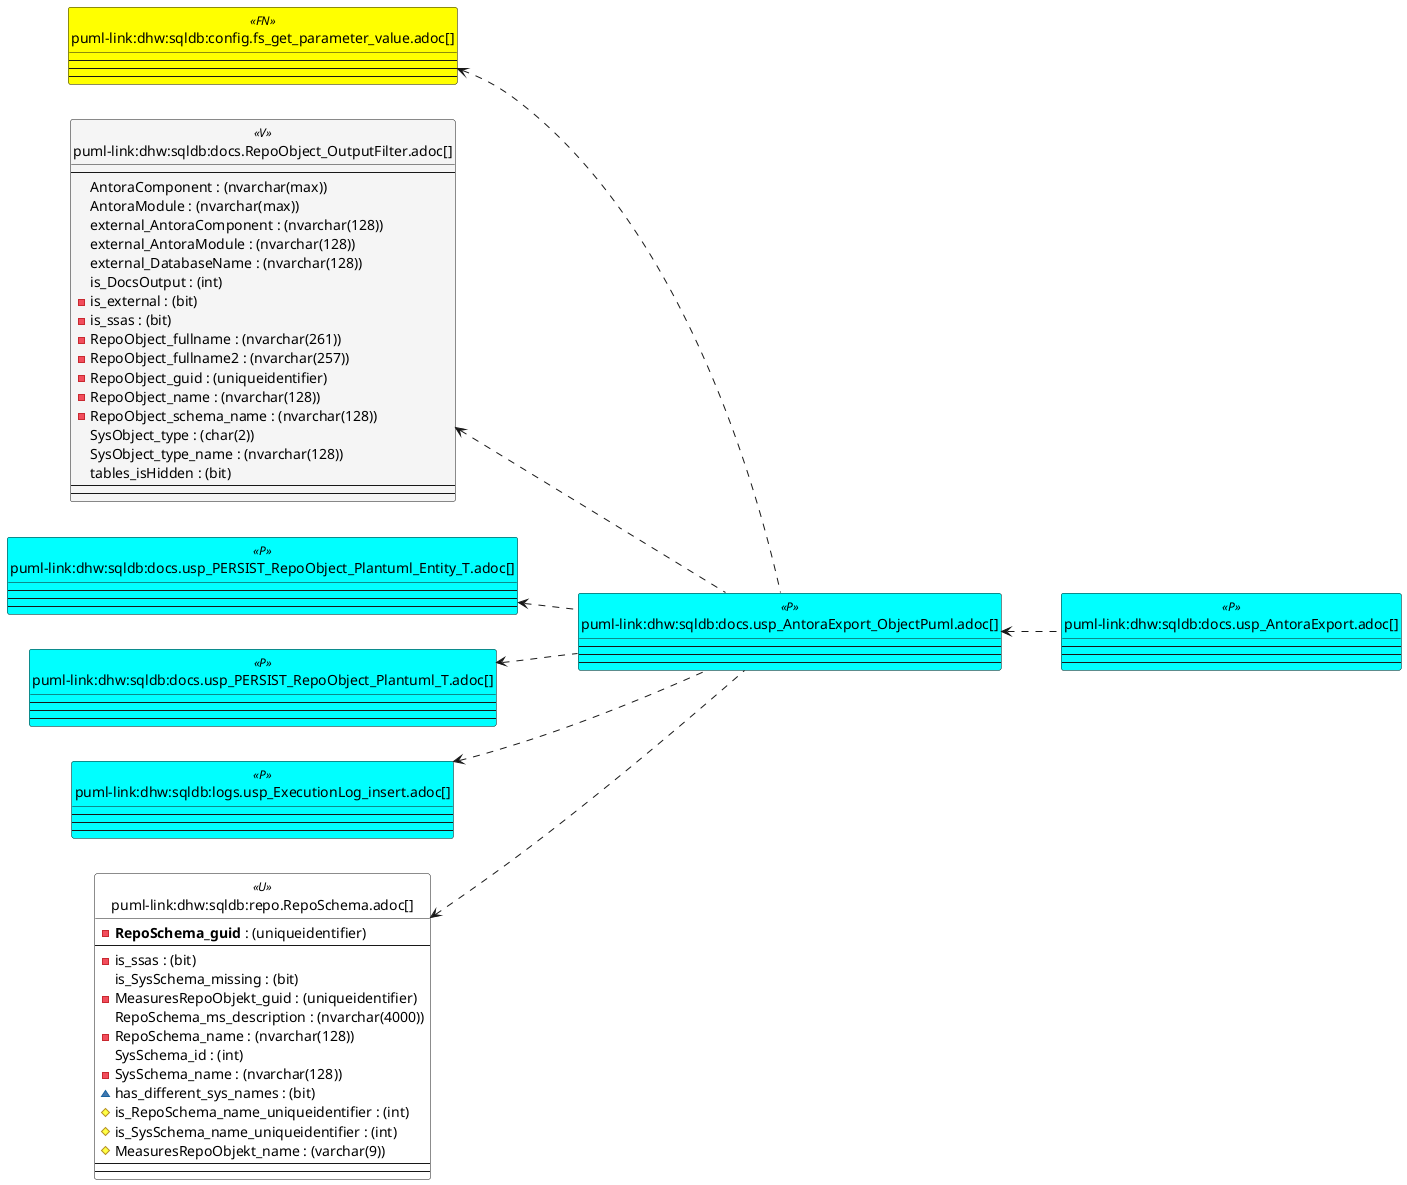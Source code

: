 @startuml
left to right direction
'top to bottom direction
hide circle
'avoide "." issues:
set namespaceSeparator none


skinparam class {
  BackgroundColor White
  BackgroundColor<<FN>> Yellow
  BackgroundColor<<FS>> Yellow
  BackgroundColor<<FT>> LightGray
  BackgroundColor<<IF>> Yellow
  BackgroundColor<<IS>> Yellow
  BackgroundColor<<P>> Aqua
  BackgroundColor<<PC>> Aqua
  BackgroundColor<<SN>> Yellow
  BackgroundColor<<SO>> SlateBlue
  BackgroundColor<<TF>> LightGray
  BackgroundColor<<TR>> Tomato
  BackgroundColor<<U>> White
  BackgroundColor<<V>> WhiteSmoke
  BackgroundColor<<X>> Aqua
  BackgroundColor<<external>> AliceBlue
}


entity "puml-link:dhw:sqldb:config.fs_get_parameter_value.adoc[]" as config.fs_get_parameter_value << FN >> {
  --
  --
  --
}

entity "puml-link:dhw:sqldb:docs.RepoObject_OutputFilter.adoc[]" as docs.RepoObject_OutputFilter << V >> {
  --
  AntoraComponent : (nvarchar(max))
  AntoraModule : (nvarchar(max))
  external_AntoraComponent : (nvarchar(128))
  external_AntoraModule : (nvarchar(128))
  external_DatabaseName : (nvarchar(128))
  is_DocsOutput : (int)
  - is_external : (bit)
  - is_ssas : (bit)
  - RepoObject_fullname : (nvarchar(261))
  - RepoObject_fullname2 : (nvarchar(257))
  - RepoObject_guid : (uniqueidentifier)
  - RepoObject_name : (nvarchar(128))
  - RepoObject_schema_name : (nvarchar(128))
  SysObject_type : (char(2))
  SysObject_type_name : (nvarchar(128))
  tables_isHidden : (bit)
  --
  --
}

entity "puml-link:dhw:sqldb:docs.usp_AntoraExport.adoc[]" as docs.usp_AntoraExport << P >> {
  --
  --
  --
}

entity "puml-link:dhw:sqldb:docs.usp_AntoraExport_ObjectPuml.adoc[]" as docs.usp_AntoraExport_ObjectPuml << P >> {
  --
  --
  --
}

entity "puml-link:dhw:sqldb:docs.usp_PERSIST_RepoObject_Plantuml_Entity_T.adoc[]" as docs.usp_PERSIST_RepoObject_Plantuml_Entity_T << P >> {
  --
  --
  --
}

entity "puml-link:dhw:sqldb:docs.usp_PERSIST_RepoObject_Plantuml_T.adoc[]" as docs.usp_PERSIST_RepoObject_Plantuml_T << P >> {
  --
  --
  --
}

entity "puml-link:dhw:sqldb:logs.usp_ExecutionLog_insert.adoc[]" as logs.usp_ExecutionLog_insert << P >> {
  --
  --
  --
}

entity "puml-link:dhw:sqldb:repo.RepoSchema.adoc[]" as repo.RepoSchema << U >> {
  - **RepoSchema_guid** : (uniqueidentifier)
  --
  - is_ssas : (bit)
  is_SysSchema_missing : (bit)
  - MeasuresRepoObjekt_guid : (uniqueidentifier)
  RepoSchema_ms_description : (nvarchar(4000))
  - RepoSchema_name : (nvarchar(128))
  SysSchema_id : (int)
  - SysSchema_name : (nvarchar(128))
  ~ has_different_sys_names : (bit)
  # is_RepoSchema_name_uniqueidentifier : (int)
  # is_SysSchema_name_uniqueidentifier : (int)
  # MeasuresRepoObjekt_name : (varchar(9))
  --
  --
}

config.fs_get_parameter_value <.. docs.usp_AntoraExport_ObjectPuml
docs.RepoObject_OutputFilter <.. docs.usp_AntoraExport_ObjectPuml
docs.usp_AntoraExport_ObjectPuml <.. docs.usp_AntoraExport
docs.usp_PERSIST_RepoObject_Plantuml_Entity_T <.. docs.usp_AntoraExport_ObjectPuml
docs.usp_PERSIST_RepoObject_Plantuml_T <.. docs.usp_AntoraExport_ObjectPuml
logs.usp_ExecutionLog_insert <.. docs.usp_AntoraExport_ObjectPuml
repo.RepoSchema <.. docs.usp_AntoraExport_ObjectPuml

@enduml

